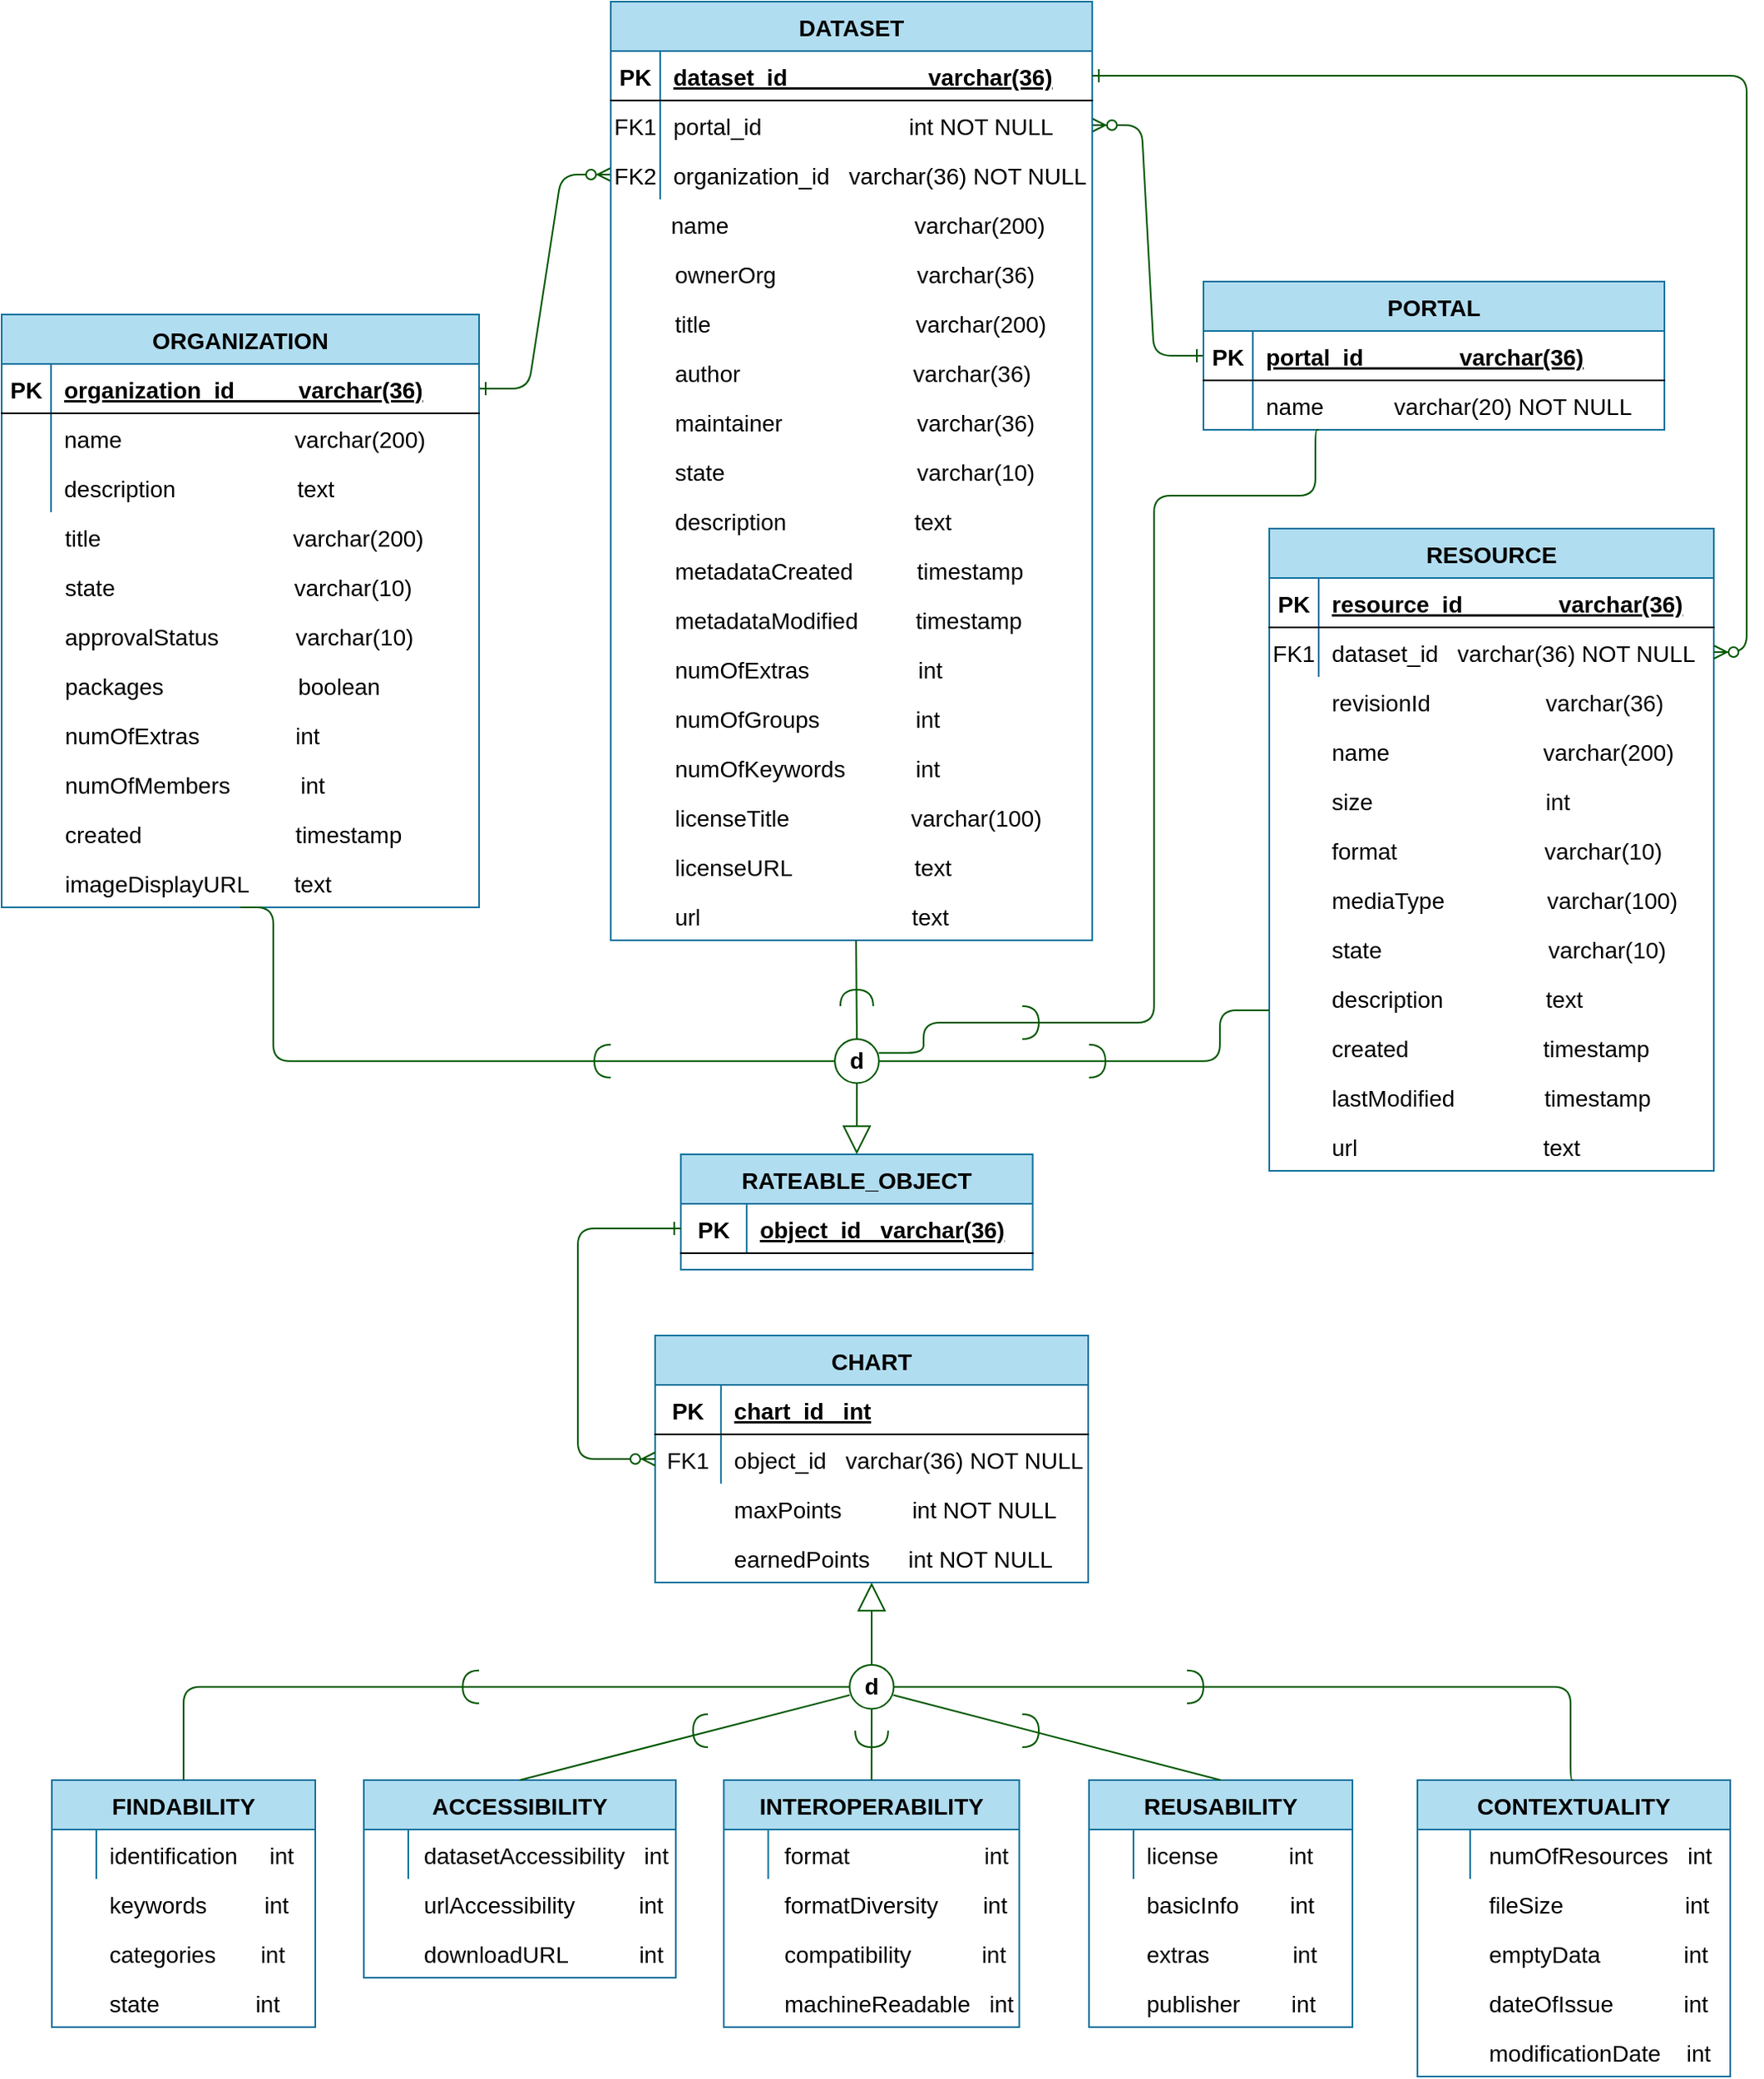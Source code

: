 <mxfile version="14.5.7" type="device"><diagram id="R2lEEEUBdFMjLlhIrx00" name="Page-1"><mxGraphModel dx="1488" dy="844" grid="1" gridSize="10" guides="1" tooltips="1" connect="1" arrows="1" fold="1" page="1" pageScale="1" pageWidth="1100" pageHeight="850" math="0" shadow="0" extFonts="Permanent Marker^https://fonts.googleapis.com/css?family=Permanent+Marker"><root><mxCell id="0"/><mxCell id="1" parent="0"/><mxCell id="C-vyLk0tnHw3VtMMgP7b-1" value="" style="edgeStyle=entityRelationEdgeStyle;endArrow=ERzeroToMany;startArrow=ERone;endFill=1;startFill=0;fillColor=#008a00;strokeColor=#005700;fontSize=14;" parent="1" source="C-vyLk0tnHw3VtMMgP7b-24" target="C-vyLk0tnHw3VtMMgP7b-6" edge="1"><mxGeometry width="100" height="100" relative="1" as="geometry"><mxPoint x="360" y="840" as="sourcePoint"/><mxPoint x="460" y="740" as="targetPoint"/></mxGeometry></mxCell><mxCell id="C-vyLk0tnHw3VtMMgP7b-12" value="" style="edgeStyle=entityRelationEdgeStyle;endArrow=ERzeroToMany;startArrow=ERone;endFill=1;startFill=0;exitX=1;exitY=0.5;exitDx=0;exitDy=0;entryX=0;entryY=0.5;entryDx=0;entryDy=0;fillColor=#008a00;strokeColor=#005700;fontSize=14;" parent="1" source="C-vyLk0tnHw3VtMMgP7b-14" target="C-vyLk0tnHw3VtMMgP7b-9" edge="1"><mxGeometry width="100" height="100" relative="1" as="geometry"><mxPoint x="420" y="300" as="sourcePoint"/><mxPoint x="570" y="390" as="targetPoint"/></mxGeometry></mxCell><mxCell id="C-vyLk0tnHw3VtMMgP7b-2" value="DATASET" style="shape=table;startSize=30;container=1;collapsible=1;childLayout=tableLayout;fixedRows=1;rowLines=0;fontStyle=1;align=center;resizeLast=1;fillColor=#b1ddf0;strokeColor=#10739e;fontSize=14;" parent="1" vertex="1"><mxGeometry x="390" y="20" width="292.43" height="570" as="geometry"/></mxCell><mxCell id="C-vyLk0tnHw3VtMMgP7b-3" value="" style="shape=partialRectangle;collapsible=0;dropTarget=0;pointerEvents=0;fillColor=none;points=[[0,0.5],[1,0.5]];portConstraint=eastwest;top=0;left=0;right=0;bottom=1;fontSize=14;" parent="C-vyLk0tnHw3VtMMgP7b-2" vertex="1"><mxGeometry y="30" width="292.43" height="30" as="geometry"/></mxCell><mxCell id="C-vyLk0tnHw3VtMMgP7b-4" value="PK" style="shape=partialRectangle;overflow=hidden;connectable=0;fillColor=none;top=0;left=0;bottom=0;right=0;fontStyle=1;fontSize=14;" parent="C-vyLk0tnHw3VtMMgP7b-3" vertex="1"><mxGeometry width="30" height="30" as="geometry"/></mxCell><mxCell id="C-vyLk0tnHw3VtMMgP7b-5" value="dataset_id                      varchar(36)" style="shape=partialRectangle;overflow=hidden;connectable=0;fillColor=none;top=0;left=0;bottom=0;right=0;align=left;spacingLeft=6;fontStyle=5;fontSize=14;" parent="C-vyLk0tnHw3VtMMgP7b-3" vertex="1"><mxGeometry x="30" width="262.43" height="30" as="geometry"/></mxCell><mxCell id="C-vyLk0tnHw3VtMMgP7b-6" value="" style="shape=partialRectangle;collapsible=0;dropTarget=0;pointerEvents=0;fillColor=none;points=[[0,0.5],[1,0.5]];portConstraint=eastwest;top=0;left=0;right=0;bottom=0;fontSize=14;" parent="C-vyLk0tnHw3VtMMgP7b-2" vertex="1"><mxGeometry y="60" width="292.43" height="30" as="geometry"/></mxCell><mxCell id="C-vyLk0tnHw3VtMMgP7b-7" value="FK1" style="shape=partialRectangle;overflow=hidden;connectable=0;fillColor=none;top=0;left=0;bottom=0;right=0;fontSize=14;" parent="C-vyLk0tnHw3VtMMgP7b-6" vertex="1"><mxGeometry width="30" height="30" as="geometry"/></mxCell><mxCell id="C-vyLk0tnHw3VtMMgP7b-8" value="portal_id                       int NOT NULL" style="shape=partialRectangle;overflow=hidden;connectable=0;fillColor=none;top=0;left=0;bottom=0;right=0;align=left;spacingLeft=6;fontSize=14;" parent="C-vyLk0tnHw3VtMMgP7b-6" vertex="1"><mxGeometry x="30" width="262.43" height="30" as="geometry"/></mxCell><mxCell id="C-vyLk0tnHw3VtMMgP7b-9" value="" style="shape=partialRectangle;collapsible=0;dropTarget=0;pointerEvents=0;fillColor=none;points=[[0,0.5],[1,0.5]];portConstraint=eastwest;top=0;left=0;right=0;bottom=0;fontSize=14;" parent="C-vyLk0tnHw3VtMMgP7b-2" vertex="1"><mxGeometry y="90" width="292.43" height="30" as="geometry"/></mxCell><mxCell id="C-vyLk0tnHw3VtMMgP7b-10" value="FK2" style="shape=partialRectangle;overflow=hidden;connectable=0;fillColor=none;top=0;left=0;bottom=0;right=0;fontSize=14;" parent="C-vyLk0tnHw3VtMMgP7b-9" vertex="1"><mxGeometry width="30" height="30" as="geometry"/></mxCell><mxCell id="C-vyLk0tnHw3VtMMgP7b-11" value="organization_id   varchar(36) NOT NULL" style="shape=partialRectangle;overflow=hidden;connectable=0;fillColor=none;top=0;left=0;bottom=0;right=0;align=left;spacingLeft=6;fontSize=14;" parent="C-vyLk0tnHw3VtMMgP7b-9" vertex="1"><mxGeometry x="30" width="262.43" height="30" as="geometry"/></mxCell><mxCell id="C-vyLk0tnHw3VtMMgP7b-13" value="ORGANIZATION" style="shape=table;startSize=30;container=1;collapsible=1;childLayout=tableLayout;fixedRows=1;rowLines=0;fontStyle=1;align=center;resizeLast=1;fillColor=#b1ddf0;strokeColor=#10739e;fontSize=14;" parent="1" vertex="1"><mxGeometry x="20" y="210" width="290" height="360" as="geometry"/></mxCell><mxCell id="C-vyLk0tnHw3VtMMgP7b-14" value="" style="shape=partialRectangle;collapsible=0;dropTarget=0;pointerEvents=0;fillColor=none;points=[[0,0.5],[1,0.5]];portConstraint=eastwest;top=0;left=0;right=0;bottom=1;fontSize=14;" parent="C-vyLk0tnHw3VtMMgP7b-13" vertex="1"><mxGeometry y="30" width="290" height="30" as="geometry"/></mxCell><mxCell id="C-vyLk0tnHw3VtMMgP7b-15" value="PK" style="shape=partialRectangle;overflow=hidden;connectable=0;fillColor=none;top=0;left=0;bottom=0;right=0;fontStyle=1;fontSize=14;" parent="C-vyLk0tnHw3VtMMgP7b-14" vertex="1"><mxGeometry width="30" height="30" as="geometry"/></mxCell><mxCell id="C-vyLk0tnHw3VtMMgP7b-16" value="organization_id          varchar(36)" style="shape=partialRectangle;overflow=hidden;connectable=0;fillColor=none;top=0;left=0;bottom=0;right=0;align=left;spacingLeft=6;fontStyle=5;fontSize=14;" parent="C-vyLk0tnHw3VtMMgP7b-14" vertex="1"><mxGeometry x="30" width="260" height="30" as="geometry"/></mxCell><mxCell id="C-vyLk0tnHw3VtMMgP7b-17" value="" style="shape=partialRectangle;collapsible=0;dropTarget=0;pointerEvents=0;fillColor=none;points=[[0,0.5],[1,0.5]];portConstraint=eastwest;top=0;left=0;right=0;bottom=0;fontSize=14;" parent="C-vyLk0tnHw3VtMMgP7b-13" vertex="1"><mxGeometry y="60" width="290" height="30" as="geometry"/></mxCell><mxCell id="C-vyLk0tnHw3VtMMgP7b-18" value="" style="shape=partialRectangle;overflow=hidden;connectable=0;fillColor=none;top=0;left=0;bottom=0;right=0;fontSize=14;" parent="C-vyLk0tnHw3VtMMgP7b-17" vertex="1"><mxGeometry width="30" height="30" as="geometry"/></mxCell><mxCell id="C-vyLk0tnHw3VtMMgP7b-19" value="name                           varchar(200)" style="shape=partialRectangle;overflow=hidden;connectable=0;fillColor=none;top=0;left=0;bottom=0;right=0;align=left;spacingLeft=6;strokeWidth=1;fontStyle=0;fontSize=14;" parent="C-vyLk0tnHw3VtMMgP7b-17" vertex="1"><mxGeometry x="30" width="260" height="30" as="geometry"/></mxCell><mxCell id="C-vyLk0tnHw3VtMMgP7b-20" value="" style="shape=partialRectangle;collapsible=0;dropTarget=0;pointerEvents=0;fillColor=none;points=[[0,0.5],[1,0.5]];portConstraint=eastwest;top=0;left=0;right=0;bottom=0;fontSize=14;" parent="C-vyLk0tnHw3VtMMgP7b-13" vertex="1"><mxGeometry y="90" width="290" height="30" as="geometry"/></mxCell><mxCell id="C-vyLk0tnHw3VtMMgP7b-21" value="" style="shape=partialRectangle;overflow=hidden;connectable=0;fillColor=none;top=0;left=0;bottom=0;right=0;fontSize=14;" parent="C-vyLk0tnHw3VtMMgP7b-20" vertex="1"><mxGeometry width="30" height="30" as="geometry"/></mxCell><mxCell id="C-vyLk0tnHw3VtMMgP7b-22" value="description                   text" style="shape=partialRectangle;overflow=hidden;connectable=0;fillColor=none;top=0;left=0;bottom=0;right=0;align=left;spacingLeft=6;fontSize=14;" parent="C-vyLk0tnHw3VtMMgP7b-20" vertex="1"><mxGeometry x="30" width="260" height="30" as="geometry"/></mxCell><mxCell id="C-vyLk0tnHw3VtMMgP7b-23" value="PORTAL" style="shape=table;startSize=30;container=1;collapsible=1;childLayout=tableLayout;fixedRows=1;rowLines=0;fontStyle=1;align=center;resizeLast=1;fillColor=#b1ddf0;strokeColor=#10739e;fontSize=14;" parent="1" vertex="1"><mxGeometry x="750" y="190" width="280" height="90" as="geometry"/></mxCell><mxCell id="C-vyLk0tnHw3VtMMgP7b-24" value="" style="shape=partialRectangle;collapsible=0;dropTarget=0;pointerEvents=0;fillColor=none;points=[[0,0.5],[1,0.5]];portConstraint=eastwest;top=0;left=0;right=0;bottom=1;fontSize=14;" parent="C-vyLk0tnHw3VtMMgP7b-23" vertex="1"><mxGeometry y="30" width="280" height="30" as="geometry"/></mxCell><mxCell id="C-vyLk0tnHw3VtMMgP7b-25" value="PK" style="shape=partialRectangle;overflow=hidden;connectable=0;fillColor=none;top=0;left=0;bottom=0;right=0;fontStyle=1;fontSize=14;" parent="C-vyLk0tnHw3VtMMgP7b-24" vertex="1"><mxGeometry width="30" height="30" as="geometry"/></mxCell><mxCell id="C-vyLk0tnHw3VtMMgP7b-26" value="portal_id               varchar(36)" style="shape=partialRectangle;overflow=hidden;connectable=0;fillColor=none;top=0;left=0;bottom=0;right=0;align=left;spacingLeft=6;fontStyle=5;fontSize=14;" parent="C-vyLk0tnHw3VtMMgP7b-24" vertex="1"><mxGeometry x="30" width="250" height="30" as="geometry"/></mxCell><mxCell id="C-vyLk0tnHw3VtMMgP7b-27" value="" style="shape=partialRectangle;collapsible=0;dropTarget=0;pointerEvents=0;fillColor=none;points=[[0,0.5],[1,0.5]];portConstraint=eastwest;top=0;left=0;right=0;bottom=0;fontSize=14;" parent="C-vyLk0tnHw3VtMMgP7b-23" vertex="1"><mxGeometry y="60" width="280" height="30" as="geometry"/></mxCell><mxCell id="C-vyLk0tnHw3VtMMgP7b-28" value="" style="shape=partialRectangle;overflow=hidden;connectable=0;fillColor=none;top=0;left=0;bottom=0;right=0;fontSize=14;" parent="C-vyLk0tnHw3VtMMgP7b-27" vertex="1"><mxGeometry width="30" height="30" as="geometry"/></mxCell><mxCell id="C-vyLk0tnHw3VtMMgP7b-29" value="name           varchar(20) NOT NULL" style="shape=partialRectangle;overflow=hidden;connectable=0;fillColor=none;top=0;left=0;bottom=0;right=0;align=left;spacingLeft=6;fontSize=14;" parent="C-vyLk0tnHw3VtMMgP7b-27" vertex="1"><mxGeometry x="30" width="250" height="30" as="geometry"/></mxCell><mxCell id="wOkbWrruHiMdVwnTg42V-2" value="RESOURCE" style="shape=table;startSize=30;container=1;collapsible=1;childLayout=tableLayout;fixedRows=1;rowLines=0;fontStyle=1;align=center;resizeLast=1;fillColor=#b1ddf0;strokeColor=#10739e;fontSize=14;" parent="1" vertex="1"><mxGeometry x="790" y="340" width="270" height="390" as="geometry"/></mxCell><mxCell id="wOkbWrruHiMdVwnTg42V-3" value="" style="shape=partialRectangle;collapsible=0;dropTarget=0;pointerEvents=0;fillColor=none;points=[[0,0.5],[1,0.5]];portConstraint=eastwest;top=0;left=0;right=0;bottom=1;fontSize=14;" parent="wOkbWrruHiMdVwnTg42V-2" vertex="1"><mxGeometry y="30" width="270" height="30" as="geometry"/></mxCell><mxCell id="wOkbWrruHiMdVwnTg42V-4" value="PK" style="shape=partialRectangle;overflow=hidden;connectable=0;fillColor=none;top=0;left=0;bottom=0;right=0;fontStyle=1;fontSize=14;" parent="wOkbWrruHiMdVwnTg42V-3" vertex="1"><mxGeometry width="30" height="30" as="geometry"/></mxCell><mxCell id="wOkbWrruHiMdVwnTg42V-5" value="resource_id               varchar(36)" style="shape=partialRectangle;overflow=hidden;connectable=0;fillColor=none;top=0;left=0;bottom=0;right=0;align=left;spacingLeft=6;fontStyle=5;fontSize=14;" parent="wOkbWrruHiMdVwnTg42V-3" vertex="1"><mxGeometry x="30" width="240" height="30" as="geometry"/></mxCell><mxCell id="wOkbWrruHiMdVwnTg42V-6" value="" style="shape=partialRectangle;collapsible=0;dropTarget=0;pointerEvents=0;fillColor=none;points=[[0,0.5],[1,0.5]];portConstraint=eastwest;top=0;left=0;right=0;bottom=0;fontSize=14;" parent="wOkbWrruHiMdVwnTg42V-2" vertex="1"><mxGeometry y="60" width="270" height="30" as="geometry"/></mxCell><mxCell id="wOkbWrruHiMdVwnTg42V-7" value="FK1" style="shape=partialRectangle;overflow=hidden;connectable=0;fillColor=none;top=0;left=0;bottom=0;right=0;fontSize=14;" parent="wOkbWrruHiMdVwnTg42V-6" vertex="1"><mxGeometry width="30" height="30" as="geometry"/></mxCell><mxCell id="wOkbWrruHiMdVwnTg42V-8" value="dataset_id   varchar(36) NOT NULL" style="shape=partialRectangle;overflow=hidden;connectable=0;fillColor=none;top=0;left=0;bottom=0;right=0;align=left;spacingLeft=6;fontSize=14;" parent="wOkbWrruHiMdVwnTg42V-6" vertex="1"><mxGeometry x="30" width="240" height="30" as="geometry"/></mxCell><mxCell id="DVS85fL9BZpWIv3RxOL_-1" value="" style="endArrow=ERzeroToMany;startArrow=ERone;endFill=1;startFill=0;exitX=1;exitY=0.5;exitDx=0;exitDy=0;entryX=1;entryY=0.5;entryDx=0;entryDy=0;fillColor=#008a00;strokeColor=#005700;edgeStyle=orthogonalEdgeStyle;fontSize=14;" parent="1" source="C-vyLk0tnHw3VtMMgP7b-3" target="wOkbWrruHiMdVwnTg42V-6" edge="1"><mxGeometry width="100" height="100" relative="1" as="geometry"><mxPoint x="680" y="340" as="sourcePoint"/><mxPoint x="770" y="190" as="targetPoint"/><Array as="points"><mxPoint x="1080" y="65"/><mxPoint x="1080" y="415"/></Array></mxGeometry></mxCell><mxCell id="DVS85fL9BZpWIv3RxOL_-2" value="name                             varchar(200)" style="shape=partialRectangle;overflow=hidden;connectable=0;fillColor=none;top=0;left=0;bottom=0;right=0;align=left;spacingLeft=6;fontSize=14;" parent="1" vertex="1"><mxGeometry x="418.65" y="140" width="261.35" height="30" as="geometry"/></mxCell><mxCell id="DVS85fL9BZpWIv3RxOL_-3" value="title                                varchar(200)" style="shape=partialRectangle;overflow=hidden;connectable=0;fillColor=none;top=0;left=0;bottom=0;right=0;align=left;spacingLeft=6;fontSize=14;" parent="1" vertex="1"><mxGeometry x="420.97" y="200" width="259.03" height="30" as="geometry"/></mxCell><mxCell id="DVS85fL9BZpWIv3RxOL_-4" value="author                           varchar(36)" style="shape=partialRectangle;overflow=hidden;connectable=0;fillColor=none;top=0;left=0;bottom=0;right=0;align=left;spacingLeft=6;fontSize=14;" parent="1" vertex="1"><mxGeometry x="420.97" y="230" width="259.03" height="30" as="geometry"/></mxCell><mxCell id="DVS85fL9BZpWIv3RxOL_-5" value="maintainer                     varchar(36)" style="shape=partialRectangle;overflow=hidden;connectable=0;fillColor=none;top=0;left=0;bottom=0;right=0;align=left;spacingLeft=6;fontSize=14;" parent="1" vertex="1"><mxGeometry x="420.97" y="260" width="259.03" height="30" as="geometry"/></mxCell><mxCell id="DVS85fL9BZpWIv3RxOL_-6" value="state                              varchar(10)" style="shape=partialRectangle;overflow=hidden;connectable=0;fillColor=none;top=0;left=0;bottom=0;right=0;align=left;spacingLeft=6;fontSize=14;" parent="1" vertex="1"><mxGeometry x="420.97" y="290" width="259.03" height="30" as="geometry"/></mxCell><mxCell id="DVS85fL9BZpWIv3RxOL_-7" value="description                    text" style="shape=partialRectangle;overflow=hidden;connectable=0;fillColor=none;top=0;left=0;bottom=0;right=0;align=left;spacingLeft=6;fontSize=14;" parent="1" vertex="1"><mxGeometry x="420.97" y="320" width="259.03" height="30" as="geometry"/></mxCell><mxCell id="DVS85fL9BZpWIv3RxOL_-8" value="ownerOrg                      varchar(36)" style="shape=partialRectangle;overflow=hidden;connectable=0;fillColor=none;top=0;left=0;bottom=0;right=0;align=left;spacingLeft=6;fontSize=14;" parent="1" vertex="1"><mxGeometry x="420.97" y="170" width="259.03" height="30" as="geometry"/></mxCell><mxCell id="DVS85fL9BZpWIv3RxOL_-10" value="metadataCreated          timestamp" style="shape=partialRectangle;overflow=hidden;connectable=0;fillColor=none;top=0;left=0;bottom=0;right=0;align=left;spacingLeft=6;fontSize=14;" parent="1" vertex="1"><mxGeometry x="420.97" y="350" width="263.07" height="30" as="geometry"/></mxCell><mxCell id="DVS85fL9BZpWIv3RxOL_-11" value="metadataModified         timestamp" style="shape=partialRectangle;overflow=hidden;connectable=0;fillColor=none;top=0;left=0;bottom=0;right=0;align=left;spacingLeft=6;fontSize=14;" parent="1" vertex="1"><mxGeometry x="420.97" y="380" width="263.07" height="30" as="geometry"/></mxCell><mxCell id="DVS85fL9BZpWIv3RxOL_-12" value="numOfExtras                 int " style="shape=partialRectangle;overflow=hidden;connectable=0;fillColor=none;top=0;left=0;bottom=0;right=0;align=left;spacingLeft=6;fontSize=14;" parent="1" vertex="1"><mxGeometry x="420.97" y="410" width="259.03" height="30" as="geometry"/></mxCell><mxCell id="DVS85fL9BZpWIv3RxOL_-13" value="numOfGroups               int " style="shape=partialRectangle;overflow=hidden;connectable=0;fillColor=none;top=0;left=0;bottom=0;right=0;align=left;spacingLeft=6;fontSize=14;" parent="1" vertex="1"><mxGeometry x="420.97" y="440" width="259.03" height="30" as="geometry"/></mxCell><mxCell id="DVS85fL9BZpWIv3RxOL_-15" value="numOfKeywords           int " style="shape=partialRectangle;overflow=hidden;connectable=0;fillColor=none;top=0;left=0;bottom=0;right=0;align=left;spacingLeft=6;fontSize=14;" parent="1" vertex="1"><mxGeometry x="420.97" y="470" width="259.03" height="30" as="geometry"/></mxCell><mxCell id="DVS85fL9BZpWIv3RxOL_-23" value="licenseTitle                   varchar(100) " style="shape=partialRectangle;overflow=hidden;connectable=0;fillColor=none;top=0;left=0;bottom=0;right=0;align=left;spacingLeft=6;fontSize=14;" parent="1" vertex="1"><mxGeometry x="420.97" y="500" width="259.03" height="30" as="geometry"/></mxCell><mxCell id="DVS85fL9BZpWIv3RxOL_-24" value="licenseURL                   text" style="shape=partialRectangle;overflow=hidden;connectable=0;fillColor=none;top=0;left=0;bottom=0;right=0;align=left;spacingLeft=6;fontSize=14;" parent="1" vertex="1"><mxGeometry x="420.97" y="530" width="259.03" height="30" as="geometry"/></mxCell><mxCell id="DVS85fL9BZpWIv3RxOL_-25" value="url                                 text " style="shape=partialRectangle;overflow=hidden;connectable=0;fillColor=none;top=0;left=0;bottom=0;right=0;align=left;spacingLeft=6;fontSize=14;" parent="1" vertex="1"><mxGeometry x="420.97" y="560" width="259.03" height="30" as="geometry"/></mxCell><mxCell id="DVS85fL9BZpWIv3RxOL_-27" value="state                            varchar(10)" style="shape=partialRectangle;overflow=hidden;connectable=0;fillColor=none;top=0;left=0;bottom=0;right=0;align=left;spacingLeft=6;fontSize=14;" parent="1" vertex="1"><mxGeometry x="50.5" y="360" width="260" height="30" as="geometry"/></mxCell><mxCell id="DVS85fL9BZpWIv3RxOL_-28" value="packages                     boolean" style="shape=partialRectangle;overflow=hidden;connectable=0;fillColor=none;top=0;left=0;bottom=0;right=0;align=left;spacingLeft=6;fontSize=14;" parent="1" vertex="1"><mxGeometry x="50.5" y="420" width="260" height="30" as="geometry"/></mxCell><mxCell id="DVS85fL9BZpWIv3RxOL_-29" value="approvalStatus            varchar(10)" style="shape=partialRectangle;overflow=hidden;connectable=0;fillColor=none;top=0;left=0;bottom=0;right=0;align=left;spacingLeft=6;fontSize=14;" parent="1" vertex="1"><mxGeometry x="50.5" y="390" width="280" height="30" as="geometry"/></mxCell><mxCell id="DVS85fL9BZpWIv3RxOL_-30" value="title                              varchar(200)" style="shape=partialRectangle;overflow=hidden;connectable=0;fillColor=none;top=0;left=0;bottom=0;right=0;align=left;spacingLeft=6;fontSize=14;" parent="1" vertex="1"><mxGeometry x="50.5" y="330" width="260" height="30" as="geometry"/></mxCell><mxCell id="DVS85fL9BZpWIv3RxOL_-31" value="created                        timestamp" style="shape=partialRectangle;overflow=hidden;connectable=0;fillColor=none;top=0;left=0;bottom=0;right=0;align=left;spacingLeft=6;fontSize=14;" parent="1" vertex="1"><mxGeometry x="50.5" y="510" width="260" height="30" as="geometry"/></mxCell><mxCell id="DVS85fL9BZpWIv3RxOL_-32" value="numOfMembers           int" style="shape=partialRectangle;overflow=hidden;connectable=0;fillColor=none;top=0;left=0;bottom=0;right=0;align=left;spacingLeft=6;fontSize=14;" parent="1" vertex="1"><mxGeometry x="50.5" y="480" width="260" height="30" as="geometry"/></mxCell><mxCell id="DVS85fL9BZpWIv3RxOL_-33" value="numOfExtras               int" style="shape=partialRectangle;overflow=hidden;connectable=0;fillColor=none;top=0;left=0;bottom=0;right=0;align=left;spacingLeft=6;fontSize=14;" parent="1" vertex="1"><mxGeometry x="50.5" y="450" width="250" height="30" as="geometry"/></mxCell><mxCell id="DVS85fL9BZpWIv3RxOL_-34" value="imageDisplayURL       text" style="shape=partialRectangle;overflow=hidden;connectable=0;fillColor=none;top=0;left=0;bottom=0;right=0;align=left;spacingLeft=6;fontSize=14;" parent="1" vertex="1"><mxGeometry x="50.5" y="540" width="260" height="30" as="geometry"/></mxCell><mxCell id="DVS85fL9BZpWIv3RxOL_-35" value="name                        varchar(200)" style="shape=partialRectangle;overflow=hidden;connectable=0;fillColor=none;top=0;left=0;bottom=0;right=0;align=left;spacingLeft=6;fontSize=14;" parent="1" vertex="1"><mxGeometry x="820" y="460" width="240" height="30" as="geometry"/></mxCell><mxCell id="DVS85fL9BZpWIv3RxOL_-36" value="revisionId                  varchar(36)" style="shape=partialRectangle;overflow=hidden;connectable=0;fillColor=none;top=0;left=0;bottom=0;right=0;align=left;spacingLeft=6;fontSize=14;" parent="1" vertex="1"><mxGeometry x="820" y="430" width="240" height="30" as="geometry"/></mxCell><mxCell id="DVS85fL9BZpWIv3RxOL_-37" value="state                          varchar(10)" style="shape=partialRectangle;overflow=hidden;connectable=0;fillColor=none;top=0;left=0;bottom=0;right=0;align=left;spacingLeft=6;fontSize=14;" parent="1" vertex="1"><mxGeometry x="820" y="580" width="240" height="30" as="geometry"/></mxCell><mxCell id="DVS85fL9BZpWIv3RxOL_-38" value="mediaType                varchar(100)" style="shape=partialRectangle;overflow=hidden;connectable=0;fillColor=none;top=0;left=0;bottom=0;right=0;align=left;spacingLeft=6;fontSize=14;" parent="1" vertex="1"><mxGeometry x="820" y="550" width="240" height="30" as="geometry"/></mxCell><mxCell id="DVS85fL9BZpWIv3RxOL_-39" value="size                           int" style="shape=partialRectangle;overflow=hidden;connectable=0;fillColor=none;top=0;left=0;bottom=0;right=0;align=left;spacingLeft=6;fontSize=14;" parent="1" vertex="1"><mxGeometry x="820" y="490" width="240" height="30" as="geometry"/></mxCell><mxCell id="DVS85fL9BZpWIv3RxOL_-40" value="format                       varchar(10)" style="shape=partialRectangle;overflow=hidden;connectable=0;fillColor=none;top=0;left=0;bottom=0;right=0;align=left;spacingLeft=6;fontSize=14;" parent="1" vertex="1"><mxGeometry x="820" y="520" width="240" height="30" as="geometry"/></mxCell><mxCell id="DVS85fL9BZpWIv3RxOL_-41" value="created                     timestamp" style="shape=partialRectangle;overflow=hidden;connectable=0;fillColor=none;top=0;left=0;bottom=0;right=0;align=left;spacingLeft=6;fontSize=14;" parent="1" vertex="1"><mxGeometry x="820" y="640" width="240" height="30" as="geometry"/></mxCell><mxCell id="DVS85fL9BZpWIv3RxOL_-42" value="description                text" style="shape=partialRectangle;overflow=hidden;connectable=0;fillColor=none;top=0;left=0;bottom=0;right=0;align=left;spacingLeft=6;fontSize=14;" parent="1" vertex="1"><mxGeometry x="820" y="610" width="240" height="30" as="geometry"/></mxCell><mxCell id="DVS85fL9BZpWIv3RxOL_-43" value="lastModified              timestamp" style="shape=partialRectangle;overflow=hidden;connectable=0;fillColor=none;top=0;left=0;bottom=0;right=0;align=left;spacingLeft=6;fontSize=14;" parent="1" vertex="1"><mxGeometry x="820" y="670" width="240" height="30" as="geometry"/></mxCell><mxCell id="DVS85fL9BZpWIv3RxOL_-44" value="url                             text" style="shape=partialRectangle;overflow=hidden;connectable=0;fillColor=none;top=0;left=0;bottom=0;right=0;align=left;spacingLeft=6;fontSize=14;" parent="1" vertex="1"><mxGeometry x="820" y="700" width="240" height="30" as="geometry"/></mxCell><mxCell id="DVS85fL9BZpWIv3RxOL_-45" value="CHART" style="shape=table;startSize=30;container=1;collapsible=1;childLayout=tableLayout;fixedRows=1;rowLines=0;fontStyle=1;align=center;resizeLast=1;fillColor=#b1ddf0;strokeColor=#10739e;fontSize=14;" parent="1" vertex="1"><mxGeometry x="416.93" y="830" width="263.07" height="150" as="geometry"/></mxCell><mxCell id="DVS85fL9BZpWIv3RxOL_-46" value="" style="shape=partialRectangle;collapsible=0;dropTarget=0;pointerEvents=0;points=[[0,0.5],[1,0.5]];portConstraint=eastwest;top=0;left=0;right=0;bottom=1;fillColor=none;fontSize=14;" parent="DVS85fL9BZpWIv3RxOL_-45" vertex="1"><mxGeometry y="30" width="263.07" height="30" as="geometry"/></mxCell><mxCell id="DVS85fL9BZpWIv3RxOL_-47" value="PK" style="shape=partialRectangle;overflow=hidden;connectable=0;top=0;left=0;bottom=0;right=0;fontStyle=1;fillColor=none;fontSize=14;" parent="DVS85fL9BZpWIv3RxOL_-46" vertex="1"><mxGeometry width="40" height="30" as="geometry"/></mxCell><mxCell id="DVS85fL9BZpWIv3RxOL_-48" value="chart_id   int" style="shape=partialRectangle;overflow=hidden;connectable=0;top=0;left=0;bottom=0;right=0;align=left;spacingLeft=6;fontStyle=5;fillColor=none;fontSize=14;" parent="DVS85fL9BZpWIv3RxOL_-46" vertex="1"><mxGeometry x="40" width="223.07" height="30" as="geometry"/></mxCell><mxCell id="DVS85fL9BZpWIv3RxOL_-49" value="" style="shape=partialRectangle;collapsible=0;dropTarget=0;pointerEvents=0;fillColor=none;points=[[0,0.5],[1,0.5]];portConstraint=eastwest;top=0;left=0;right=0;bottom=0;fontSize=14;" parent="DVS85fL9BZpWIv3RxOL_-45" vertex="1"><mxGeometry y="60" width="263.07" height="30" as="geometry"/></mxCell><mxCell id="DVS85fL9BZpWIv3RxOL_-50" value="FK1" style="shape=partialRectangle;overflow=hidden;connectable=0;fillColor=none;top=0;left=0;bottom=0;right=0;fontSize=14;" parent="DVS85fL9BZpWIv3RxOL_-49" vertex="1"><mxGeometry width="40" height="30" as="geometry"/></mxCell><mxCell id="DVS85fL9BZpWIv3RxOL_-51" value="object_id   varchar(36) NOT NULL" style="shape=partialRectangle;overflow=hidden;connectable=0;fillColor=none;top=0;left=0;bottom=0;right=0;align=left;spacingLeft=6;fontSize=14;" parent="DVS85fL9BZpWIv3RxOL_-49" vertex="1"><mxGeometry x="40" width="223.07" height="30" as="geometry"/></mxCell><mxCell id="DVS85fL9BZpWIv3RxOL_-56" value="maxPoints           int NOT NULL" style="shape=partialRectangle;overflow=hidden;connectable=0;fillColor=none;top=0;left=0;bottom=0;right=0;align=left;spacingLeft=6;fontSize=14;" parent="1" vertex="1"><mxGeometry x="456.93" y="920" width="220" height="30" as="geometry"/></mxCell><mxCell id="DVS85fL9BZpWIv3RxOL_-57" value="earnedPoints      int NOT NULL" style="shape=partialRectangle;overflow=hidden;connectable=0;fillColor=none;top=0;left=0;bottom=0;right=0;align=left;spacingLeft=6;fontSize=14;" parent="1" vertex="1"><mxGeometry x="456.93" y="950" width="220" height="30" as="geometry"/></mxCell><mxCell id="DVS85fL9BZpWIv3RxOL_-69" value="FINDABILITY" style="shape=table;startSize=30;container=1;collapsible=1;childLayout=tableLayout;fixedRows=1;rowLines=0;fontStyle=1;align=center;resizeLast=1;fillColor=#b1ddf0;strokeColor=#10739e;fontSize=14;" parent="1" vertex="1"><mxGeometry x="50.5" y="1100" width="160" height="150" as="geometry"/></mxCell><mxCell id="DVS85fL9BZpWIv3RxOL_-73" value="" style="shape=partialRectangle;collapsible=0;dropTarget=0;pointerEvents=0;fillColor=none;points=[[0,0.5],[1,0.5]];portConstraint=eastwest;top=0;left=0;right=0;bottom=0;fontSize=14;" parent="DVS85fL9BZpWIv3RxOL_-69" vertex="1"><mxGeometry y="30" width="160" height="30" as="geometry"/></mxCell><mxCell id="DVS85fL9BZpWIv3RxOL_-74" value="" style="shape=partialRectangle;overflow=hidden;connectable=0;fillColor=none;top=0;left=0;bottom=0;right=0;fontSize=14;" parent="DVS85fL9BZpWIv3RxOL_-73" vertex="1"><mxGeometry width="27" height="30" as="geometry"/></mxCell><mxCell id="DVS85fL9BZpWIv3RxOL_-75" value="" style="shape=partialRectangle;overflow=hidden;connectable=0;fillColor=none;top=0;left=0;bottom=0;right=0;align=left;spacingLeft=6;fontSize=14;" parent="DVS85fL9BZpWIv3RxOL_-73" vertex="1"><mxGeometry x="27" width="133" height="30" as="geometry"/></mxCell><mxCell id="DVS85fL9BZpWIv3RxOL_-79" value="identification     int" style="shape=partialRectangle;overflow=hidden;connectable=0;fillColor=none;top=0;left=0;bottom=0;right=0;align=left;spacingLeft=6;fontSize=14;" parent="1" vertex="1"><mxGeometry x="77.5" y="1130" width="130" height="30" as="geometry"/></mxCell><mxCell id="DVS85fL9BZpWIv3RxOL_-80" value="keywords         int" style="shape=partialRectangle;overflow=hidden;connectable=0;fillColor=none;top=0;left=0;bottom=0;right=0;align=left;spacingLeft=6;fontSize=14;" parent="1" vertex="1"><mxGeometry x="77.5" y="1160" width="130" height="30" as="geometry"/></mxCell><mxCell id="DVS85fL9BZpWIv3RxOL_-129" value="categories       int" style="shape=partialRectangle;overflow=hidden;connectable=0;fillColor=none;top=0;left=0;bottom=0;right=0;align=left;spacingLeft=6;fontSize=14;" parent="1" vertex="1"><mxGeometry x="77.5" y="1190" width="130" height="30" as="geometry"/></mxCell><mxCell id="DVS85fL9BZpWIv3RxOL_-130" value="state               int" style="shape=partialRectangle;overflow=hidden;connectable=0;fillColor=none;top=0;left=0;bottom=0;right=0;align=left;spacingLeft=6;fontSize=14;" parent="1" vertex="1"><mxGeometry x="77.5" y="1220" width="130" height="30" as="geometry"/></mxCell><mxCell id="DVS85fL9BZpWIv3RxOL_-131" value="CONTEXTUALITY" style="shape=table;startSize=30;container=1;collapsible=1;childLayout=tableLayout;fixedRows=1;rowLines=0;fontStyle=1;align=center;resizeLast=1;fillColor=#b1ddf0;strokeColor=#10739e;fontSize=14;" parent="1" vertex="1"><mxGeometry x="880" y="1100" width="190" height="180" as="geometry"/></mxCell><mxCell id="DVS85fL9BZpWIv3RxOL_-132" value="" style="shape=partialRectangle;collapsible=0;dropTarget=0;pointerEvents=0;fillColor=none;points=[[0,0.5],[1,0.5]];portConstraint=eastwest;top=0;left=0;right=0;bottom=0;fontSize=14;" parent="DVS85fL9BZpWIv3RxOL_-131" vertex="1"><mxGeometry y="30" width="190" height="30" as="geometry"/></mxCell><mxCell id="DVS85fL9BZpWIv3RxOL_-133" value="" style="shape=partialRectangle;overflow=hidden;connectable=0;fillColor=none;top=0;left=0;bottom=0;right=0;fontSize=14;" parent="DVS85fL9BZpWIv3RxOL_-132" vertex="1"><mxGeometry width="32" height="30" as="geometry"/></mxCell><mxCell id="DVS85fL9BZpWIv3RxOL_-134" value="" style="shape=partialRectangle;overflow=hidden;connectable=0;fillColor=none;top=0;left=0;bottom=0;right=0;align=left;spacingLeft=6;fontSize=14;" parent="DVS85fL9BZpWIv3RxOL_-132" vertex="1"><mxGeometry x="32" width="158" height="30" as="geometry"/></mxCell><mxCell id="DVS85fL9BZpWIv3RxOL_-139" value="REUSABILITY" style="shape=table;startSize=30;container=1;collapsible=1;childLayout=tableLayout;fixedRows=1;rowLines=0;fontStyle=1;align=center;resizeLast=1;fillColor=#b1ddf0;strokeColor=#10739e;fontSize=14;" parent="1" vertex="1"><mxGeometry x="680.5" y="1100" width="160" height="150" as="geometry"/></mxCell><mxCell id="DVS85fL9BZpWIv3RxOL_-140" value="" style="shape=partialRectangle;collapsible=0;dropTarget=0;pointerEvents=0;fillColor=none;points=[[0,0.5],[1,0.5]];portConstraint=eastwest;top=0;left=0;right=0;bottom=0;fontSize=14;" parent="DVS85fL9BZpWIv3RxOL_-139" vertex="1"><mxGeometry y="30" width="160" height="30" as="geometry"/></mxCell><mxCell id="DVS85fL9BZpWIv3RxOL_-141" value="" style="shape=partialRectangle;overflow=hidden;connectable=0;fillColor=none;top=0;left=0;bottom=0;right=0;fontSize=14;" parent="DVS85fL9BZpWIv3RxOL_-140" vertex="1"><mxGeometry width="27" height="30" as="geometry"/></mxCell><mxCell id="DVS85fL9BZpWIv3RxOL_-142" value="" style="shape=partialRectangle;overflow=hidden;connectable=0;fillColor=none;top=0;left=0;bottom=0;right=0;align=left;spacingLeft=6;fontSize=14;" parent="DVS85fL9BZpWIv3RxOL_-140" vertex="1"><mxGeometry x="27" width="133" height="30" as="geometry"/></mxCell><mxCell id="DVS85fL9BZpWIv3RxOL_-147" value="INTEROPERABILITY" style="shape=table;startSize=30;container=1;collapsible=1;childLayout=tableLayout;fixedRows=1;rowLines=0;fontStyle=1;align=center;resizeLast=1;fillColor=#b1ddf0;strokeColor=#10739e;fontSize=14;" parent="1" vertex="1"><mxGeometry x="458.66" y="1100" width="179.5" height="150" as="geometry"/></mxCell><mxCell id="DVS85fL9BZpWIv3RxOL_-148" value="" style="shape=partialRectangle;collapsible=0;dropTarget=0;pointerEvents=0;fillColor=none;points=[[0,0.5],[1,0.5]];portConstraint=eastwest;top=0;left=0;right=0;bottom=0;fontSize=14;" parent="DVS85fL9BZpWIv3RxOL_-147" vertex="1"><mxGeometry y="30" width="179.5" height="30" as="geometry"/></mxCell><mxCell id="DVS85fL9BZpWIv3RxOL_-149" value="" style="shape=partialRectangle;overflow=hidden;connectable=0;fillColor=none;top=0;left=0;bottom=0;right=0;fontSize=14;" parent="DVS85fL9BZpWIv3RxOL_-148" vertex="1"><mxGeometry width="27" height="30" as="geometry"/></mxCell><mxCell id="DVS85fL9BZpWIv3RxOL_-150" value="" style="shape=partialRectangle;overflow=hidden;connectable=0;fillColor=none;top=0;left=0;bottom=0;right=0;align=left;spacingLeft=6;fontSize=14;" parent="DVS85fL9BZpWIv3RxOL_-148" vertex="1"><mxGeometry x="27" width="152.5" height="30" as="geometry"/></mxCell><mxCell id="DVS85fL9BZpWIv3RxOL_-155" value="ACCESSIBILITY" style="shape=table;startSize=30;container=1;collapsible=1;childLayout=tableLayout;fixedRows=1;rowLines=0;fontStyle=1;align=center;resizeLast=1;fillColor=#b1ddf0;strokeColor=#10739e;fontSize=14;" parent="1" vertex="1"><mxGeometry x="240" y="1100" width="189.5" height="120" as="geometry"/></mxCell><mxCell id="DVS85fL9BZpWIv3RxOL_-156" value="" style="shape=partialRectangle;collapsible=0;dropTarget=0;pointerEvents=0;fillColor=none;points=[[0,0.5],[1,0.5]];portConstraint=eastwest;top=0;left=0;right=0;bottom=0;fontSize=14;" parent="DVS85fL9BZpWIv3RxOL_-155" vertex="1"><mxGeometry y="30" width="189.5" height="30" as="geometry"/></mxCell><mxCell id="DVS85fL9BZpWIv3RxOL_-157" value="" style="shape=partialRectangle;overflow=hidden;connectable=0;fillColor=none;top=0;left=0;bottom=0;right=0;fontSize=14;" parent="DVS85fL9BZpWIv3RxOL_-156" vertex="1"><mxGeometry width="27" height="30" as="geometry"/></mxCell><mxCell id="DVS85fL9BZpWIv3RxOL_-158" value="" style="shape=partialRectangle;overflow=hidden;connectable=0;fillColor=none;top=0;left=0;bottom=0;right=0;align=left;spacingLeft=6;fontSize=14;" parent="DVS85fL9BZpWIv3RxOL_-156" vertex="1"><mxGeometry x="27" width="162.5" height="30" as="geometry"/></mxCell><mxCell id="DVS85fL9BZpWIv3RxOL_-159" value="datasetAccessibility   int" style="shape=partialRectangle;overflow=hidden;connectable=0;fillColor=none;top=0;left=0;bottom=0;right=0;align=left;spacingLeft=6;fontSize=14;" parent="1" vertex="1"><mxGeometry x="268.47" y="1130" width="161.53" height="30" as="geometry"/></mxCell><mxCell id="DVS85fL9BZpWIv3RxOL_-160" value="urlAccessibility          int" style="shape=partialRectangle;overflow=hidden;connectable=0;fillColor=none;top=0;left=0;bottom=0;right=0;align=left;spacingLeft=6;fontSize=14;" parent="1" vertex="1"><mxGeometry x="268.47" y="1160" width="161.53" height="30" as="geometry"/></mxCell><mxCell id="DVS85fL9BZpWIv3RxOL_-161" value="downloadURL           int" style="shape=partialRectangle;overflow=hidden;connectable=0;fillColor=none;top=0;left=0;bottom=0;right=0;align=left;spacingLeft=6;fontSize=14;" parent="1" vertex="1"><mxGeometry x="268.47" y="1190" width="161.53" height="30" as="geometry"/></mxCell><mxCell id="DVS85fL9BZpWIv3RxOL_-167" value="format                     int" style="shape=partialRectangle;overflow=hidden;connectable=0;fillColor=none;top=0;left=0;bottom=0;right=0;align=left;spacingLeft=6;fontSize=14;" parent="1" vertex="1"><mxGeometry x="487.5" y="1130" width="152.5" height="30" as="geometry"/></mxCell><mxCell id="DVS85fL9BZpWIv3RxOL_-168" value="formatDiversity       int" style="shape=partialRectangle;overflow=hidden;connectable=0;fillColor=none;top=0;left=0;bottom=0;right=0;align=left;spacingLeft=6;fontSize=14;" parent="1" vertex="1"><mxGeometry x="487.5" y="1160" width="152.5" height="30" as="geometry"/></mxCell><mxCell id="DVS85fL9BZpWIv3RxOL_-169" value="compatibility           int" style="shape=partialRectangle;overflow=hidden;connectable=0;fillColor=none;top=0;left=0;bottom=0;right=0;align=left;spacingLeft=6;fontSize=14;" parent="1" vertex="1"><mxGeometry x="487.5" y="1190" width="152.5" height="30" as="geometry"/></mxCell><mxCell id="DVS85fL9BZpWIv3RxOL_-170" value="machineReadable   int" style="shape=partialRectangle;overflow=hidden;connectable=0;fillColor=none;top=0;left=0;bottom=0;right=0;align=left;spacingLeft=6;fontSize=14;" parent="1" vertex="1"><mxGeometry x="487.5" y="1220" width="152.5" height="30" as="geometry"/></mxCell><mxCell id="DVS85fL9BZpWIv3RxOL_-171" value="license           int" style="shape=partialRectangle;overflow=hidden;connectable=0;fillColor=none;top=0;left=0;bottom=0;right=0;align=left;spacingLeft=6;fontSize=14;" parent="1" vertex="1"><mxGeometry x="707.5" y="1130" width="130" height="30" as="geometry"/></mxCell><mxCell id="DVS85fL9BZpWIv3RxOL_-172" value="basicInfo        int" style="shape=partialRectangle;overflow=hidden;connectable=0;fillColor=none;top=0;left=0;bottom=0;right=0;align=left;spacingLeft=6;fontSize=14;" parent="1" vertex="1"><mxGeometry x="707.5" y="1160" width="130" height="30" as="geometry"/></mxCell><mxCell id="DVS85fL9BZpWIv3RxOL_-173" value="extras             int" style="shape=partialRectangle;overflow=hidden;connectable=0;fillColor=none;top=0;left=0;bottom=0;right=0;align=left;spacingLeft=6;fontSize=14;" parent="1" vertex="1"><mxGeometry x="707.5" y="1190" width="130" height="30" as="geometry"/></mxCell><mxCell id="DVS85fL9BZpWIv3RxOL_-174" value="publisher        int" style="shape=partialRectangle;overflow=hidden;connectable=0;fillColor=none;top=0;left=0;bottom=0;right=0;align=left;spacingLeft=6;fontSize=14;" parent="1" vertex="1"><mxGeometry x="707.5" y="1220" width="130" height="30" as="geometry"/></mxCell><mxCell id="DVS85fL9BZpWIv3RxOL_-175" value="numOfResources   int" style="shape=partialRectangle;overflow=hidden;connectable=0;fillColor=none;top=0;left=0;bottom=0;right=0;align=left;spacingLeft=6;fontSize=14;" parent="1" vertex="1"><mxGeometry x="915.5" y="1130" width="154.5" height="30" as="geometry"/></mxCell><mxCell id="DVS85fL9BZpWIv3RxOL_-176" value="fileSize                   int" style="shape=partialRectangle;overflow=hidden;connectable=0;fillColor=none;top=0;left=0;bottom=0;right=0;align=left;spacingLeft=6;fontSize=14;" parent="1" vertex="1"><mxGeometry x="915.5" y="1160" width="154.5" height="30" as="geometry"/></mxCell><mxCell id="DVS85fL9BZpWIv3RxOL_-177" value="emptyData             int" style="shape=partialRectangle;overflow=hidden;connectable=0;fillColor=none;top=0;left=0;bottom=0;right=0;align=left;spacingLeft=6;fontSize=14;" parent="1" vertex="1"><mxGeometry x="915.5" y="1190" width="154.5" height="30" as="geometry"/></mxCell><mxCell id="DVS85fL9BZpWIv3RxOL_-178" value="dateOfIssue           int" style="shape=partialRectangle;overflow=hidden;connectable=0;fillColor=none;top=0;left=0;bottom=0;right=0;align=left;spacingLeft=6;fontSize=14;" parent="1" vertex="1"><mxGeometry x="915.5" y="1220" width="154.5" height="30" as="geometry"/></mxCell><mxCell id="DVS85fL9BZpWIv3RxOL_-180" value="modificationDate    int" style="shape=partialRectangle;overflow=hidden;connectable=0;fillColor=none;top=0;left=0;bottom=0;right=0;align=left;spacingLeft=6;fontSize=14;" parent="1" vertex="1"><mxGeometry x="915.5" y="1250" width="154.5" height="30" as="geometry"/></mxCell><mxCell id="DVS85fL9BZpWIv3RxOL_-188" value="" style="endArrow=none;html=1;entryX=0.5;entryY=0;entryDx=0;entryDy=0;edgeStyle=orthogonalEdgeStyle;fillColor=#008a00;strokeColor=#005700;fontSize=14;exitX=1;exitY=0.5;exitDx=0;exitDy=0;" parent="1" source="DVS85fL9BZpWIv3RxOL_-208" target="DVS85fL9BZpWIv3RxOL_-131" edge="1"><mxGeometry width="50" height="50" relative="1" as="geometry"><mxPoint x="740" y="1020" as="sourcePoint"/><mxPoint x="557.5" y="1000" as="targetPoint"/><Array as="points"><mxPoint x="973" y="1043"/></Array></mxGeometry></mxCell><mxCell id="DVS85fL9BZpWIv3RxOL_-189" value="" style="endArrow=none;html=1;exitX=0.5;exitY=0;exitDx=0;exitDy=0;fillColor=#008a00;strokeColor=#005700;fontSize=14;entryX=0;entryY=0.75;entryDx=0;entryDy=0;" parent="1" source="DVS85fL9BZpWIv3RxOL_-155" target="DVS85fL9BZpWIv3RxOL_-208" edge="1"><mxGeometry width="50" height="50" relative="1" as="geometry"><mxPoint x="527.5" y="1060" as="sourcePoint"/><mxPoint x="340.5" y="1060" as="targetPoint"/></mxGeometry></mxCell><mxCell id="DVS85fL9BZpWIv3RxOL_-191" value="" style="endArrow=none;html=1;entryX=0.5;entryY=0;entryDx=0;entryDy=0;fillColor=#008a00;strokeColor=#005700;fontSize=14;exitX=0.5;exitY=1;exitDx=0;exitDy=0;" parent="1" source="DVS85fL9BZpWIv3RxOL_-207" target="DVS85fL9BZpWIv3RxOL_-147" edge="1"><mxGeometry width="50" height="50" relative="1" as="geometry"><mxPoint x="547" y="1080" as="sourcePoint"/><mxPoint x="547.5" y="1090" as="targetPoint"/></mxGeometry></mxCell><mxCell id="DVS85fL9BZpWIv3RxOL_-192" value="" style="endArrow=none;html=1;exitX=0.5;exitY=0;exitDx=0;exitDy=0;fillColor=#008a00;strokeColor=#005700;fontSize=14;entryX=1;entryY=0.75;entryDx=0;entryDy=0;" parent="1" source="DVS85fL9BZpWIv3RxOL_-139" target="DVS85fL9BZpWIv3RxOL_-208" edge="1"><mxGeometry width="50" height="50" relative="1" as="geometry"><mxPoint x="350.5" y="1110" as="sourcePoint"/><mxPoint x="760.5" y="1060" as="targetPoint"/></mxGeometry></mxCell><mxCell id="DVS85fL9BZpWIv3RxOL_-193" value="RATEABLE_OBJECT" style="shape=table;startSize=30;container=1;collapsible=1;childLayout=tableLayout;fixedRows=1;rowLines=0;fontStyle=1;align=center;resizeLast=1;fillColor=#b1ddf0;strokeColor=#10739e;fontSize=14;" parent="1" vertex="1"><mxGeometry x="432.58" y="720" width="213.71" height="70" as="geometry"/></mxCell><mxCell id="DVS85fL9BZpWIv3RxOL_-194" value="" style="shape=partialRectangle;collapsible=0;dropTarget=0;pointerEvents=0;points=[[0,0.5],[1,0.5]];portConstraint=eastwest;top=0;left=0;right=0;bottom=1;fillColor=none;fontSize=14;" parent="DVS85fL9BZpWIv3RxOL_-193" vertex="1"><mxGeometry y="30" width="213.71" height="30" as="geometry"/></mxCell><mxCell id="DVS85fL9BZpWIv3RxOL_-195" value="PK" style="shape=partialRectangle;overflow=hidden;connectable=0;top=0;left=0;bottom=0;right=0;fontStyle=1;fillColor=none;fontSize=14;" parent="DVS85fL9BZpWIv3RxOL_-194" vertex="1"><mxGeometry width="40" height="30" as="geometry"/></mxCell><mxCell id="DVS85fL9BZpWIv3RxOL_-196" value="object_id   varchar(36)" style="shape=partialRectangle;overflow=hidden;connectable=0;top=0;left=0;bottom=0;right=0;align=left;spacingLeft=6;fontStyle=5;fillColor=none;fontSize=14;" parent="DVS85fL9BZpWIv3RxOL_-194" vertex="1"><mxGeometry x="40" width="173.71" height="30" as="geometry"/></mxCell><mxCell id="DVS85fL9BZpWIv3RxOL_-203" value="" style="endArrow=none;html=1;fillColor=#008a00;strokeColor=#005700;fontSize=14;exitX=0.5;exitY=0;exitDx=0;exitDy=0;" parent="1" source="DVS85fL9BZpWIv3RxOL_-221" edge="1"><mxGeometry width="50" height="50" relative="1" as="geometry"><mxPoint x="549" y="630" as="sourcePoint"/><mxPoint x="539" y="590" as="targetPoint"/></mxGeometry></mxCell><mxCell id="DVS85fL9BZpWIv3RxOL_-204" value="" style="endArrow=none;html=1;entryX=0;entryY=0.75;entryDx=0;entryDy=0;fillColor=#008a00;strokeColor=#005700;fontSize=14;exitX=1;exitY=0.5;exitDx=0;exitDy=0;edgeStyle=orthogonalEdgeStyle;" parent="1" source="DVS85fL9BZpWIv3RxOL_-222" target="wOkbWrruHiMdVwnTg42V-2" edge="1"><mxGeometry width="50" height="50" relative="1" as="geometry"><mxPoint x="730" y="633" as="sourcePoint"/><mxPoint x="590" y="600" as="targetPoint"/><Array as="points"><mxPoint x="760" y="663"/><mxPoint x="760" y="633"/></Array></mxGeometry></mxCell><mxCell id="DVS85fL9BZpWIv3RxOL_-205" value="" style="endArrow=none;html=1;exitX=0.5;exitY=1;exitDx=0;exitDy=0;edgeStyle=orthogonalEdgeStyle;fillColor=#008a00;strokeColor=#005700;fontSize=14;entryX=0;entryY=0.5;entryDx=0;entryDy=0;" parent="1" source="C-vyLk0tnHw3VtMMgP7b-13" target="DVS85fL9BZpWIv3RxOL_-222" edge="1"><mxGeometry width="50" height="50" relative="1" as="geometry"><mxPoint x="230" y="670" as="sourcePoint"/><mxPoint x="500" y="650" as="targetPoint"/><Array as="points"><mxPoint x="185" y="663"/></Array></mxGeometry></mxCell><mxCell id="DVS85fL9BZpWIv3RxOL_-206" value="" style="edgeStyle=orthogonalEdgeStyle;endArrow=ERzeroToMany;startArrow=ERone;endFill=1;startFill=0;fillColor=#008a00;strokeColor=#005700;exitX=0;exitY=0.5;exitDx=0;exitDy=0;entryX=0;entryY=0.5;entryDx=0;entryDy=0;fontSize=14;" parent="1" source="DVS85fL9BZpWIv3RxOL_-194" target="DVS85fL9BZpWIv3RxOL_-49" edge="1"><mxGeometry width="100" height="100" relative="1" as="geometry"><mxPoint x="330" y="910" as="sourcePoint"/><mxPoint x="400" y="930" as="targetPoint"/><Array as="points"><mxPoint x="370" y="765"/><mxPoint x="370" y="905"/></Array></mxGeometry></mxCell><mxCell id="DVS85fL9BZpWIv3RxOL_-207" value="" style="ellipse;whiteSpace=wrap;html=1;aspect=fixed;rounded=0;sketch=0;strokeWidth=1;fontSize=14;strokeColor=#005700;fontColor=#ffffff;fillColor=none;" parent="1" vertex="1"><mxGeometry x="535.09" y="1030" width="26.75" height="26.75" as="geometry"/></mxCell><mxCell id="DVS85fL9BZpWIv3RxOL_-208" value="&lt;b style=&quot;font-size: 14px;&quot;&gt;d&lt;/b&gt;" style="text;html=1;strokeColor=none;fillColor=none;align=center;verticalAlign=middle;whiteSpace=wrap;rounded=0;sketch=0;fontSize=14;" parent="1" vertex="1"><mxGeometry x="535.09" y="1033.38" width="26.63" height="20" as="geometry"/></mxCell><mxCell id="DVS85fL9BZpWIv3RxOL_-210" value="" style="endArrow=none;html=1;fontSize=14;exitX=0.5;exitY=0;exitDx=0;exitDy=0;entryX=0;entryY=0.5;entryDx=0;entryDy=0;edgeStyle=orthogonalEdgeStyle;fillColor=#008a00;strokeColor=#005700;" parent="1" source="DVS85fL9BZpWIv3RxOL_-69" target="DVS85fL9BZpWIv3RxOL_-208" edge="1"><mxGeometry width="50" height="50" relative="1" as="geometry"><mxPoint x="580" y="1060" as="sourcePoint"/><mxPoint x="630" y="1010" as="targetPoint"/></mxGeometry></mxCell><mxCell id="DVS85fL9BZpWIv3RxOL_-212" value="" style="endArrow=none;html=1;fontSize=14;fillColor=#008a00;strokeColor=#005700;edgeStyle=orthogonalEdgeStyle;curved=1;" parent="1" edge="1"><mxGeometry width="50" height="50" relative="1" as="geometry"><mxPoint x="310.03" y="1033.38" as="sourcePoint"/><mxPoint x="310.03" y="1053.38" as="targetPoint"/><Array as="points"><mxPoint x="300.03" y="1033.38"/><mxPoint x="300.03" y="1053.38"/></Array></mxGeometry></mxCell><mxCell id="DVS85fL9BZpWIv3RxOL_-215" value="" style="endArrow=none;html=1;fontSize=14;fillColor=#008a00;strokeColor=#005700;edgeStyle=orthogonalEdgeStyle;curved=1;" parent="1" edge="1"><mxGeometry width="50" height="50" relative="1" as="geometry"><mxPoint x="449" y="1080" as="sourcePoint"/><mxPoint x="449" y="1060" as="targetPoint"/><Array as="points"><mxPoint x="440" y="1080"/><mxPoint x="440" y="1060"/></Array></mxGeometry></mxCell><mxCell id="DVS85fL9BZpWIv3RxOL_-216" value="" style="endArrow=none;html=1;fontSize=14;fillColor=#008a00;strokeColor=#005700;edgeStyle=orthogonalEdgeStyle;curved=1;" parent="1" edge="1"><mxGeometry width="50" height="50" relative="1" as="geometry"><mxPoint x="538.47" y="1070" as="sourcePoint"/><mxPoint x="558.47" y="1070" as="targetPoint"/><Array as="points"><mxPoint x="538.47" y="1080"/><mxPoint x="558.47" y="1080"/></Array></mxGeometry></mxCell><mxCell id="DVS85fL9BZpWIv3RxOL_-217" value="" style="endArrow=none;html=1;fontSize=14;fillColor=#008a00;strokeColor=#005700;edgeStyle=orthogonalEdgeStyle;curved=1;" parent="1" edge="1"><mxGeometry width="50" height="50" relative="1" as="geometry"><mxPoint x="640" y="1080" as="sourcePoint"/><mxPoint x="640" y="1060" as="targetPoint"/><Array as="points"><mxPoint x="650" y="1080"/><mxPoint x="650" y="1060"/></Array></mxGeometry></mxCell><mxCell id="DVS85fL9BZpWIv3RxOL_-218" value="" style="endArrow=none;html=1;fontSize=14;fillColor=#008a00;strokeColor=#005700;edgeStyle=orthogonalEdgeStyle;curved=1;" parent="1" edge="1"><mxGeometry width="50" height="50" relative="1" as="geometry"><mxPoint x="740" y="1053.38" as="sourcePoint"/><mxPoint x="740" y="1033.38" as="targetPoint"/><Array as="points"><mxPoint x="750" y="1053.38"/><mxPoint x="750" y="1033.38"/></Array></mxGeometry></mxCell><mxCell id="DVS85fL9BZpWIv3RxOL_-219" value="" style="endArrow=block;html=1;fontSize=14;fillColor=#008a00;strokeColor=#005700;entryX=0.5;entryY=1;entryDx=0;entryDy=0;exitX=0.5;exitY=0;exitDx=0;exitDy=0;endFill=0;endSize=15;" parent="1" source="DVS85fL9BZpWIv3RxOL_-207" target="DVS85fL9BZpWIv3RxOL_-45" edge="1"><mxGeometry width="50" height="50" relative="1" as="geometry"><mxPoint x="860" y="980" as="sourcePoint"/><mxPoint x="910" y="930" as="targetPoint"/></mxGeometry></mxCell><mxCell id="DVS85fL9BZpWIv3RxOL_-221" value="" style="ellipse;whiteSpace=wrap;html=1;aspect=fixed;rounded=0;sketch=0;strokeWidth=1;fontSize=14;strokeColor=#005700;fontColor=#ffffff;fillColor=none;" parent="1" vertex="1"><mxGeometry x="526.12" y="650" width="26.75" height="26.75" as="geometry"/></mxCell><mxCell id="DVS85fL9BZpWIv3RxOL_-222" value="&lt;b style=&quot;font-size: 14px;&quot;&gt;d&lt;/b&gt;" style="text;html=1;strokeColor=none;fillColor=none;align=center;verticalAlign=middle;whiteSpace=wrap;rounded=0;sketch=0;fontSize=14;" parent="1" vertex="1"><mxGeometry x="526.12" y="653.38" width="26.63" height="20" as="geometry"/></mxCell><mxCell id="DVS85fL9BZpWIv3RxOL_-223" value="" style="endArrow=block;html=1;fontSize=14;fillColor=#008a00;strokeColor=#005700;endFill=0;endSize=15;exitX=0.5;exitY=1;exitDx=0;exitDy=0;entryX=0.5;entryY=0;entryDx=0;entryDy=0;" parent="1" source="DVS85fL9BZpWIv3RxOL_-221" target="DVS85fL9BZpWIv3RxOL_-193" edge="1"><mxGeometry width="50" height="50" relative="1" as="geometry"><mxPoint x="530" y="690" as="sourcePoint"/><mxPoint x="560" y="700" as="targetPoint"/></mxGeometry></mxCell><mxCell id="DVS85fL9BZpWIv3RxOL_-224" value="" style="endArrow=none;html=1;edgeStyle=orthogonalEdgeStyle;fillColor=#008a00;strokeColor=#005700;fontSize=14;entryX=1;entryY=0.25;entryDx=0;entryDy=0;exitX=0.25;exitY=1;exitDx=0;exitDy=0;" parent="1" source="C-vyLk0tnHw3VtMMgP7b-23" target="DVS85fL9BZpWIv3RxOL_-222" edge="1"><mxGeometry width="50" height="50" relative="1" as="geometry"><mxPoint x="880" y="300" as="sourcePoint"/><mxPoint x="570" y="630" as="targetPoint"/><Array as="points"><mxPoint x="818" y="320"/><mxPoint x="720" y="320"/><mxPoint x="720" y="640"/><mxPoint x="580" y="640"/><mxPoint x="580" y="658"/></Array></mxGeometry></mxCell><mxCell id="DVS85fL9BZpWIv3RxOL_-225" value="" style="endArrow=none;html=1;fontSize=14;fillColor=#008a00;strokeColor=#005700;edgeStyle=orthogonalEdgeStyle;curved=1;" parent="1" edge="1"><mxGeometry width="50" height="50" relative="1" as="geometry"><mxPoint x="390" y="653.38" as="sourcePoint"/><mxPoint x="390" y="673.38" as="targetPoint"/><Array as="points"><mxPoint x="380" y="653.38"/><mxPoint x="380" y="673.38"/></Array></mxGeometry></mxCell><mxCell id="DVS85fL9BZpWIv3RxOL_-226" value="" style="endArrow=none;html=1;fontSize=14;fillColor=#008a00;strokeColor=#005700;edgeStyle=orthogonalEdgeStyle;curved=1;" parent="1" edge="1"><mxGeometry width="50" height="50" relative="1" as="geometry"><mxPoint x="640" y="650" as="sourcePoint"/><mxPoint x="640" y="630" as="targetPoint"/><Array as="points"><mxPoint x="650" y="650"/><mxPoint x="650" y="630"/></Array></mxGeometry></mxCell><mxCell id="DVS85fL9BZpWIv3RxOL_-227" value="" style="endArrow=none;html=1;fontSize=14;fillColor=#008a00;strokeColor=#005700;edgeStyle=orthogonalEdgeStyle;curved=1;" parent="1" edge="1"><mxGeometry width="50" height="50" relative="1" as="geometry"><mxPoint x="680.5" y="673.38" as="sourcePoint"/><mxPoint x="680.5" y="653.38" as="targetPoint"/><Array as="points"><mxPoint x="690.5" y="673.38"/><mxPoint x="690.5" y="653.38"/></Array></mxGeometry></mxCell><mxCell id="DVS85fL9BZpWIv3RxOL_-228" value="" style="endArrow=none;html=1;fontSize=14;fillColor=#008a00;strokeColor=#005700;edgeStyle=orthogonalEdgeStyle;curved=1;" parent="1" edge="1"><mxGeometry width="50" height="50" relative="1" as="geometry"><mxPoint x="529.42" y="629.97" as="sourcePoint"/><mxPoint x="549.42" y="629.97" as="targetPoint"/><Array as="points"><mxPoint x="529.75" y="619.97"/><mxPoint x="549.75" y="619.97"/></Array></mxGeometry></mxCell></root></mxGraphModel></diagram></mxfile>